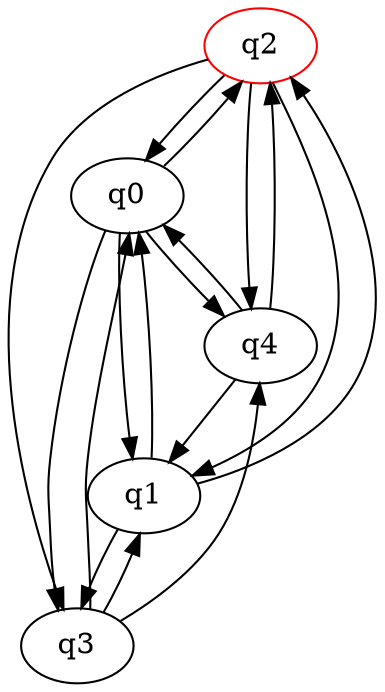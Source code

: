 digraph A{
q2 [initial=1,color=green];
q2 [final=1,color=red];
q0 -> q1;
q0 -> q2;
q0 -> q3;
q0 -> q4;
q1 -> q0;
q1 -> q2;
q1 -> q3;
q2 -> q0;
q2 -> q1;
q2 -> q3;
q2 -> q4;
q3 -> q0;
q3 -> q1;
q3 -> q4;
q4 -> q0;
q4 -> q1;
q4 -> q2;
}